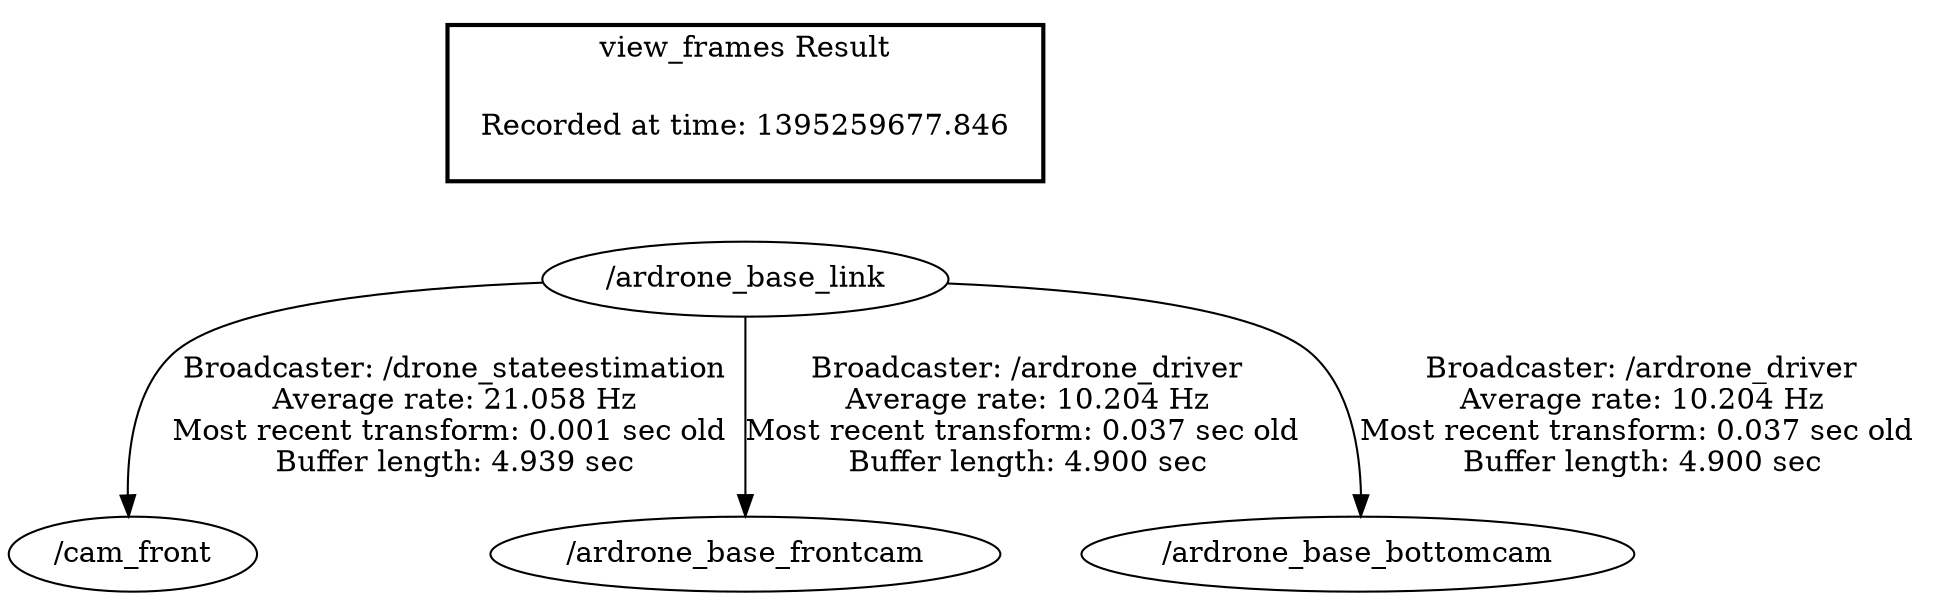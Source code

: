 digraph G {
"/ardrone_base_link" -> "/cam_front"[label="Broadcaster: /drone_stateestimation\nAverage rate: 21.058 Hz\nMost recent transform: 0.001 sec old \nBuffer length: 4.939 sec\n"];
"/ardrone_base_link" -> "/ardrone_base_frontcam"[label="Broadcaster: /ardrone_driver\nAverage rate: 10.204 Hz\nMost recent transform: 0.037 sec old \nBuffer length: 4.900 sec\n"];
"/ardrone_base_link" -> "/ardrone_base_bottomcam"[label="Broadcaster: /ardrone_driver\nAverage rate: 10.204 Hz\nMost recent transform: 0.037 sec old \nBuffer length: 4.900 sec\n"];
edge [style=invis];
 subgraph cluster_legend { style=bold; color=black; label ="view_frames Result";
"Recorded at time: 1395259677.846"[ shape=plaintext ] ;
 }->"/ardrone_base_link";
}